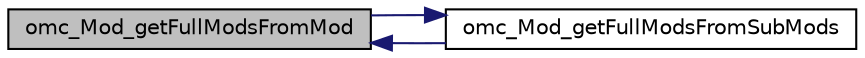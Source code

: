 digraph "omc_Mod_getFullModsFromMod"
{
  edge [fontname="Helvetica",fontsize="10",labelfontname="Helvetica",labelfontsize="10"];
  node [fontname="Helvetica",fontsize="10",shape=record];
  rankdir="LR";
  Node3986 [label="omc_Mod_getFullModsFromMod",height=0.2,width=0.4,color="black", fillcolor="grey75", style="filled", fontcolor="black"];
  Node3986 -> Node3987 [dir="back",color="midnightblue",fontsize="10",style="solid",fontname="Helvetica"];
  Node3987 [label="omc_Mod_getFullModsFromSubMods",height=0.2,width=0.4,color="black", fillcolor="white", style="filled",URL="$d1/dd5/_mod_8c.html#a84721041a0cbd94033e2dba9efc15eb3"];
  Node3987 -> Node3986 [dir="back",color="midnightblue",fontsize="10",style="solid",fontname="Helvetica"];
}

